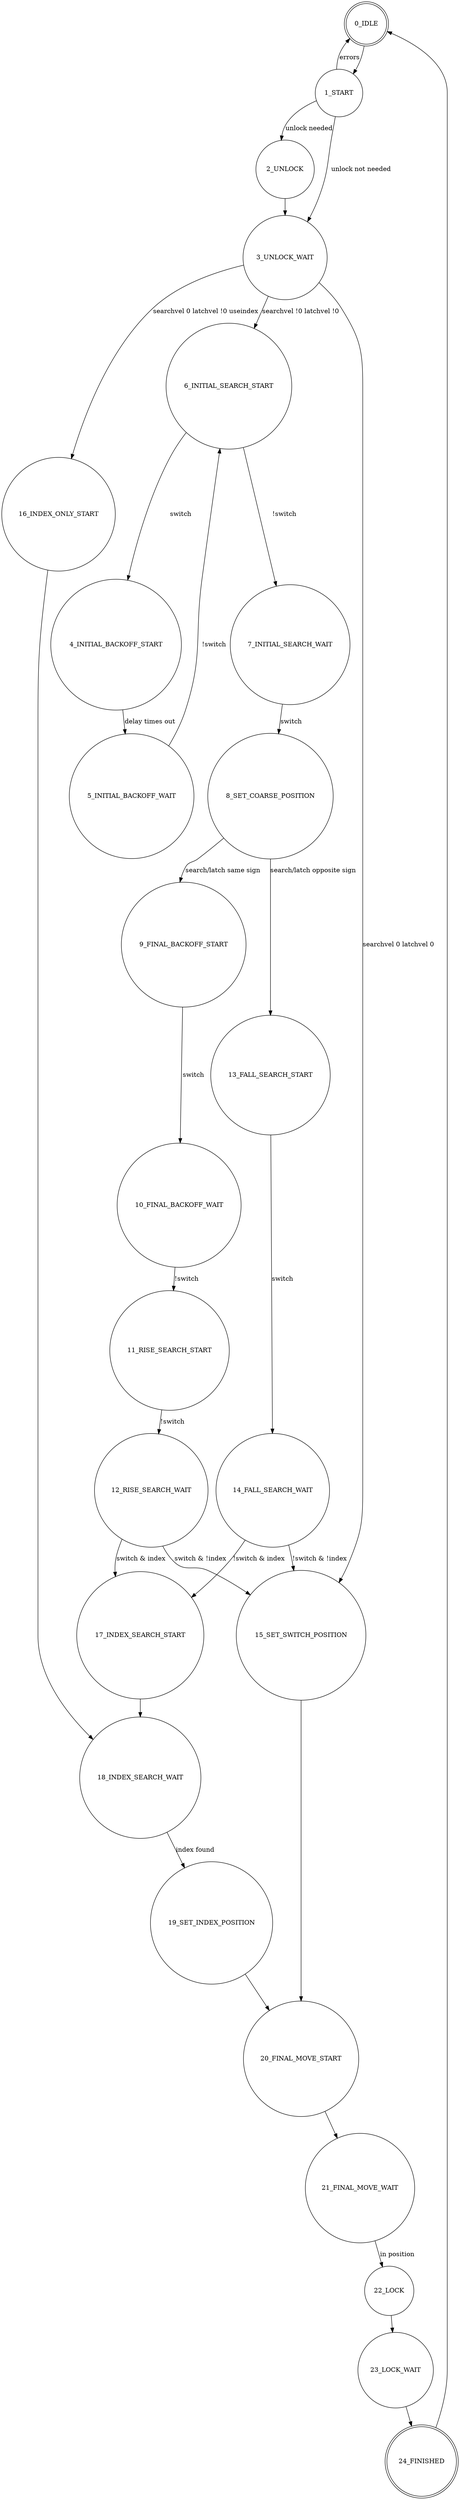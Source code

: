 # dot -Tpng homing.dot > homing.png
# dot -Txlib homing.dot

digraph finite_state_machine {

        node [shape = doublecircle]; "0_IDLE" "24_FINISHED"
        node [shape = circle];
        #rankdir=LR;
        "1_START" -> "0_IDLE" [ label = "errors" ];
        "1_START" -> "2_UNLOCK" [ label = "unlock needed" ];
        "1_START" -> "3_UNLOCK_WAIT" [ label = "unlock not needed" ];
        "2_UNLOCK" -> "3_UNLOCK_WAIT"
        "3_UNLOCK_WAIT" -> "15_SET_SWITCH_POSITION" [ label = "searchvel 0 latchvel 0" ];
        "3_UNLOCK_WAIT" -> "16_INDEX_ONLY_START" [ label = "searchvel 0 latchvel !0 useindex" ];
        "3_UNLOCK_WAIT" -> "6_INITIAL_SEARCH_START" [ label = "searchvel !0 latchvel !0" ];
        "4_INITIAL_BACKOFF_START" -> "5_INITIAL_BACKOFF_WAIT" [ label = "delay times out" ];
        "5_INITIAL_BACKOFF_WAIT" -> "6_INITIAL_SEARCH_START" [ label = "!switch" ];
        "6_INITIAL_SEARCH_START" -> "4_INITIAL_BACKOFF_START" [ label = "switch" ];
        "6_INITIAL_SEARCH_START" -> "7_INITIAL_SEARCH_WAIT" [ label = "!switch" ];
        "7_INITIAL_SEARCH_WAIT" -> "8_SET_COARSE_POSITION" [ label = "switch" ];
        "8_SET_COARSE_POSITION" -> "9_FINAL_BACKOFF_START" [ label = "search/latch same sign" ];
        "8_SET_COARSE_POSITION" -> "13_FALL_SEARCH_START" [ label = "search/latch opposite sign" ];
        "9_FINAL_BACKOFF_START" -> "10_FINAL_BACKOFF_WAIT" [ label = "switch" ];
        "10_FINAL_BACKOFF_WAIT" -> "11_RISE_SEARCH_START" [ label = "!switch" ];
        "11_RISE_SEARCH_START" -> "12_RISE_SEARCH_WAIT" [ label = "!switch" ];
        "12_RISE_SEARCH_WAIT" -> "17_INDEX_SEARCH_START" [ label = "switch & index" ];
        "12_RISE_SEARCH_WAIT" -> "15_SET_SWITCH_POSITION" [ label = "switch & !index" ];
        "13_FALL_SEARCH_START" -> "14_FALL_SEARCH_WAIT" [ label = "switch" ];
        "14_FALL_SEARCH_WAIT" -> "17_INDEX_SEARCH_START" [ label = "!switch & index" ];
        "14_FALL_SEARCH_WAIT" -> "15_SET_SWITCH_POSITION" [ label = "!switch & !index" ];
        "15_SET_SWITCH_POSITION" -> "20_FINAL_MOVE_START"
        "16_INDEX_ONLY_START" -> "18_INDEX_SEARCH_WAIT"
        "17_INDEX_SEARCH_START" -> "18_INDEX_SEARCH_WAIT"
        "18_INDEX_SEARCH_WAIT" -> "19_SET_INDEX_POSITION" [ label = "index found" ];
        "19_SET_INDEX_POSITION" -> "20_FINAL_MOVE_START"
        "20_FINAL_MOVE_START" -> "21_FINAL_MOVE_WAIT"
        "21_FINAL_MOVE_WAIT" -> "22_LOCK" [ label = "in position" ];
        "22_LOCK" -> "23_LOCK_WAIT"
        "23_LOCK_WAIT" -> "24_FINISHED"

        "24_FINISHED" -> "0_IDLE"
        "0_IDLE" -> "1_START" 
}
